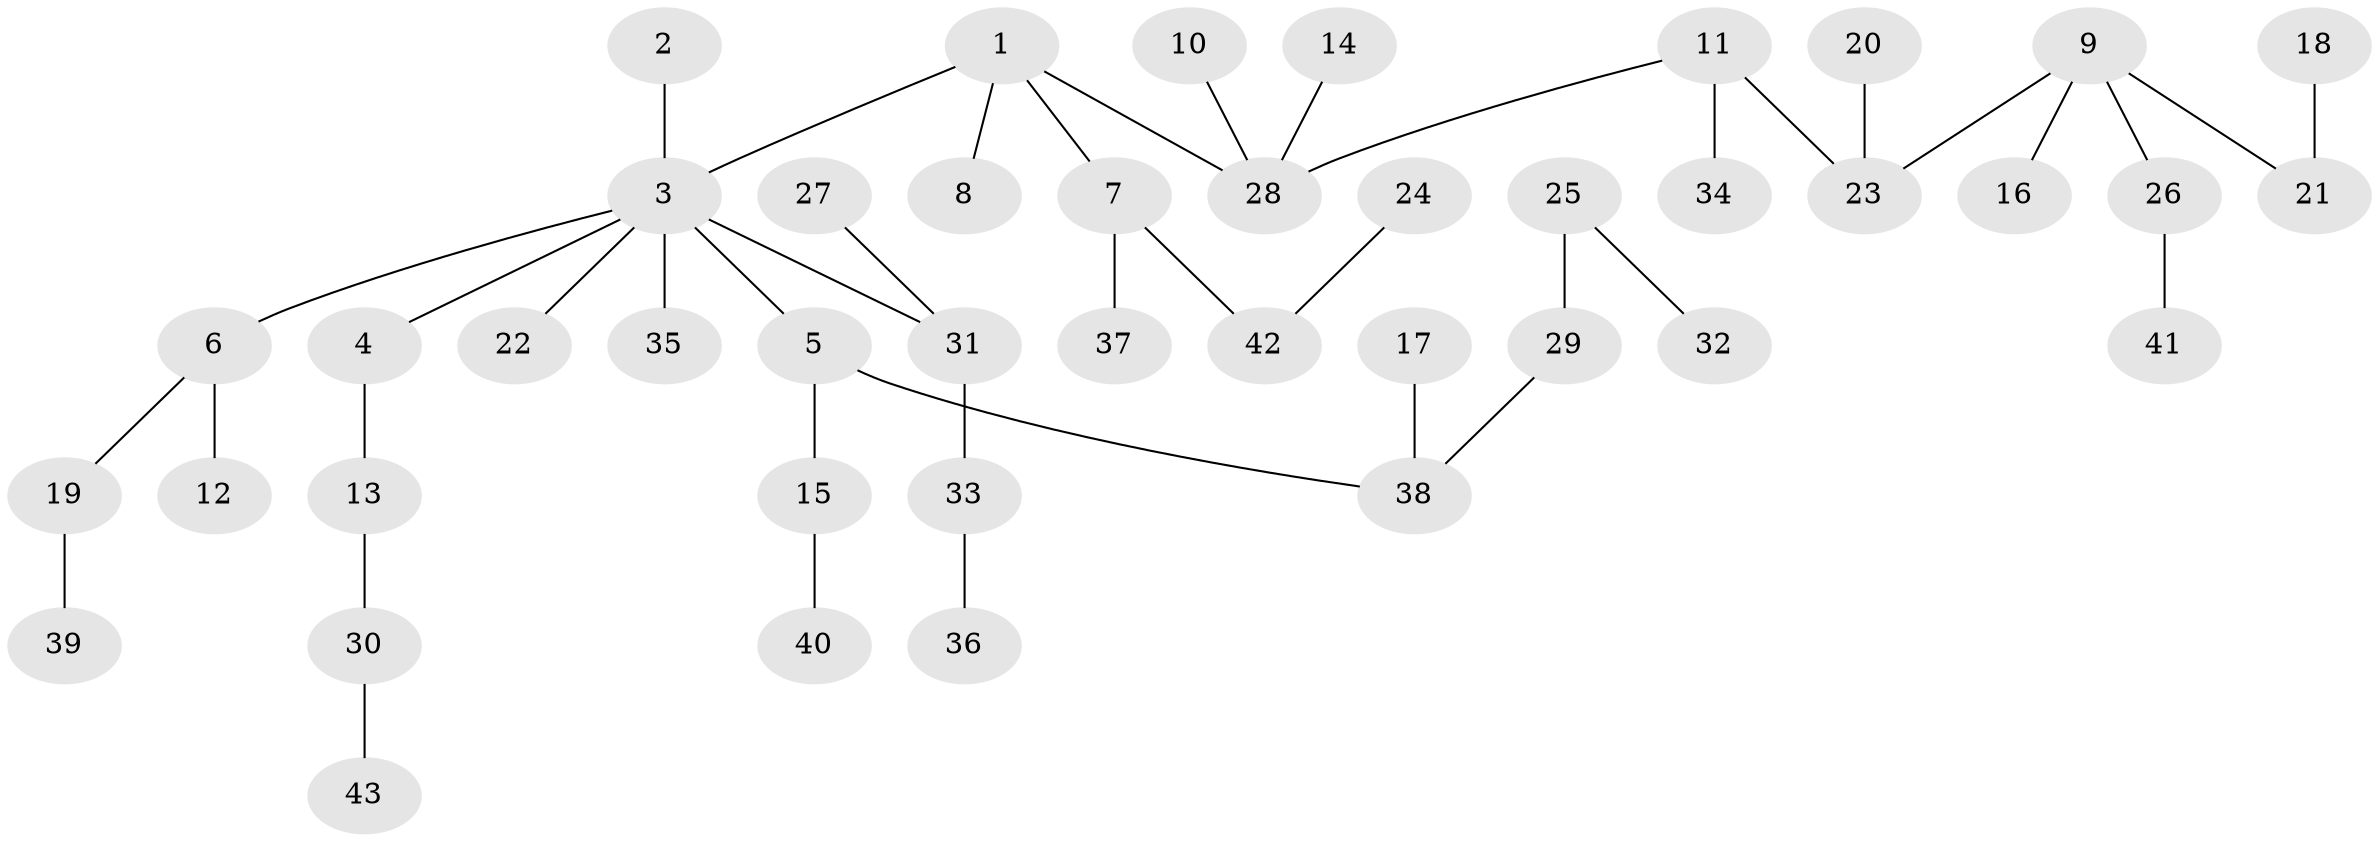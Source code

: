// original degree distribution, {6: 0.011627906976744186, 5: 0.023255813953488372, 3: 0.18604651162790697, 1: 0.46511627906976744, 4: 0.06976744186046512, 2: 0.2441860465116279}
// Generated by graph-tools (version 1.1) at 2025/50/03/09/25 03:50:16]
// undirected, 43 vertices, 42 edges
graph export_dot {
graph [start="1"]
  node [color=gray90,style=filled];
  1;
  2;
  3;
  4;
  5;
  6;
  7;
  8;
  9;
  10;
  11;
  12;
  13;
  14;
  15;
  16;
  17;
  18;
  19;
  20;
  21;
  22;
  23;
  24;
  25;
  26;
  27;
  28;
  29;
  30;
  31;
  32;
  33;
  34;
  35;
  36;
  37;
  38;
  39;
  40;
  41;
  42;
  43;
  1 -- 3 [weight=1.0];
  1 -- 7 [weight=1.0];
  1 -- 8 [weight=1.0];
  1 -- 28 [weight=1.0];
  2 -- 3 [weight=1.0];
  3 -- 4 [weight=1.0];
  3 -- 5 [weight=1.0];
  3 -- 6 [weight=1.0];
  3 -- 22 [weight=1.0];
  3 -- 31 [weight=1.0];
  3 -- 35 [weight=1.0];
  4 -- 13 [weight=1.0];
  5 -- 15 [weight=1.0];
  5 -- 38 [weight=1.0];
  6 -- 12 [weight=1.0];
  6 -- 19 [weight=1.0];
  7 -- 37 [weight=1.0];
  7 -- 42 [weight=1.0];
  9 -- 16 [weight=1.0];
  9 -- 21 [weight=1.0];
  9 -- 23 [weight=1.0];
  9 -- 26 [weight=1.0];
  10 -- 28 [weight=1.0];
  11 -- 23 [weight=1.0];
  11 -- 28 [weight=1.0];
  11 -- 34 [weight=1.0];
  13 -- 30 [weight=1.0];
  14 -- 28 [weight=1.0];
  15 -- 40 [weight=1.0];
  17 -- 38 [weight=1.0];
  18 -- 21 [weight=1.0];
  19 -- 39 [weight=1.0];
  20 -- 23 [weight=1.0];
  24 -- 42 [weight=1.0];
  25 -- 29 [weight=1.0];
  25 -- 32 [weight=1.0];
  26 -- 41 [weight=1.0];
  27 -- 31 [weight=1.0];
  29 -- 38 [weight=1.0];
  30 -- 43 [weight=1.0];
  31 -- 33 [weight=1.0];
  33 -- 36 [weight=1.0];
}
